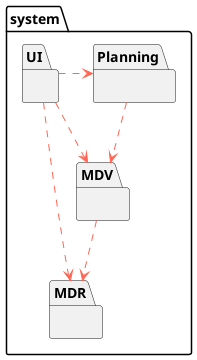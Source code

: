 @startuml

skinparam component {
    FontSize 16
    BackgroundColor<<Apache>> LightCoral
    BorderColor<<Apache>> #FF6655
    FontName Courier
    BorderColor black
    BackgroundColor DeepSkyBlue
    ArrowFontName Impact
    ArrowColor #FF6655
    ArrowFontColor #777777
}

package system {
    package "UI" {


    }

    package "Planning" {

    }

    package "MDV" {

    }

    package "MDR" {

    }

    "UI" .right.> "Planning"
    "UI" .right.> "MDV"
    "UI" .right.> "MDR"

    "Planning" .down.> "MDV"
    "MDV" .down.> "MDR"
}

@enduml
